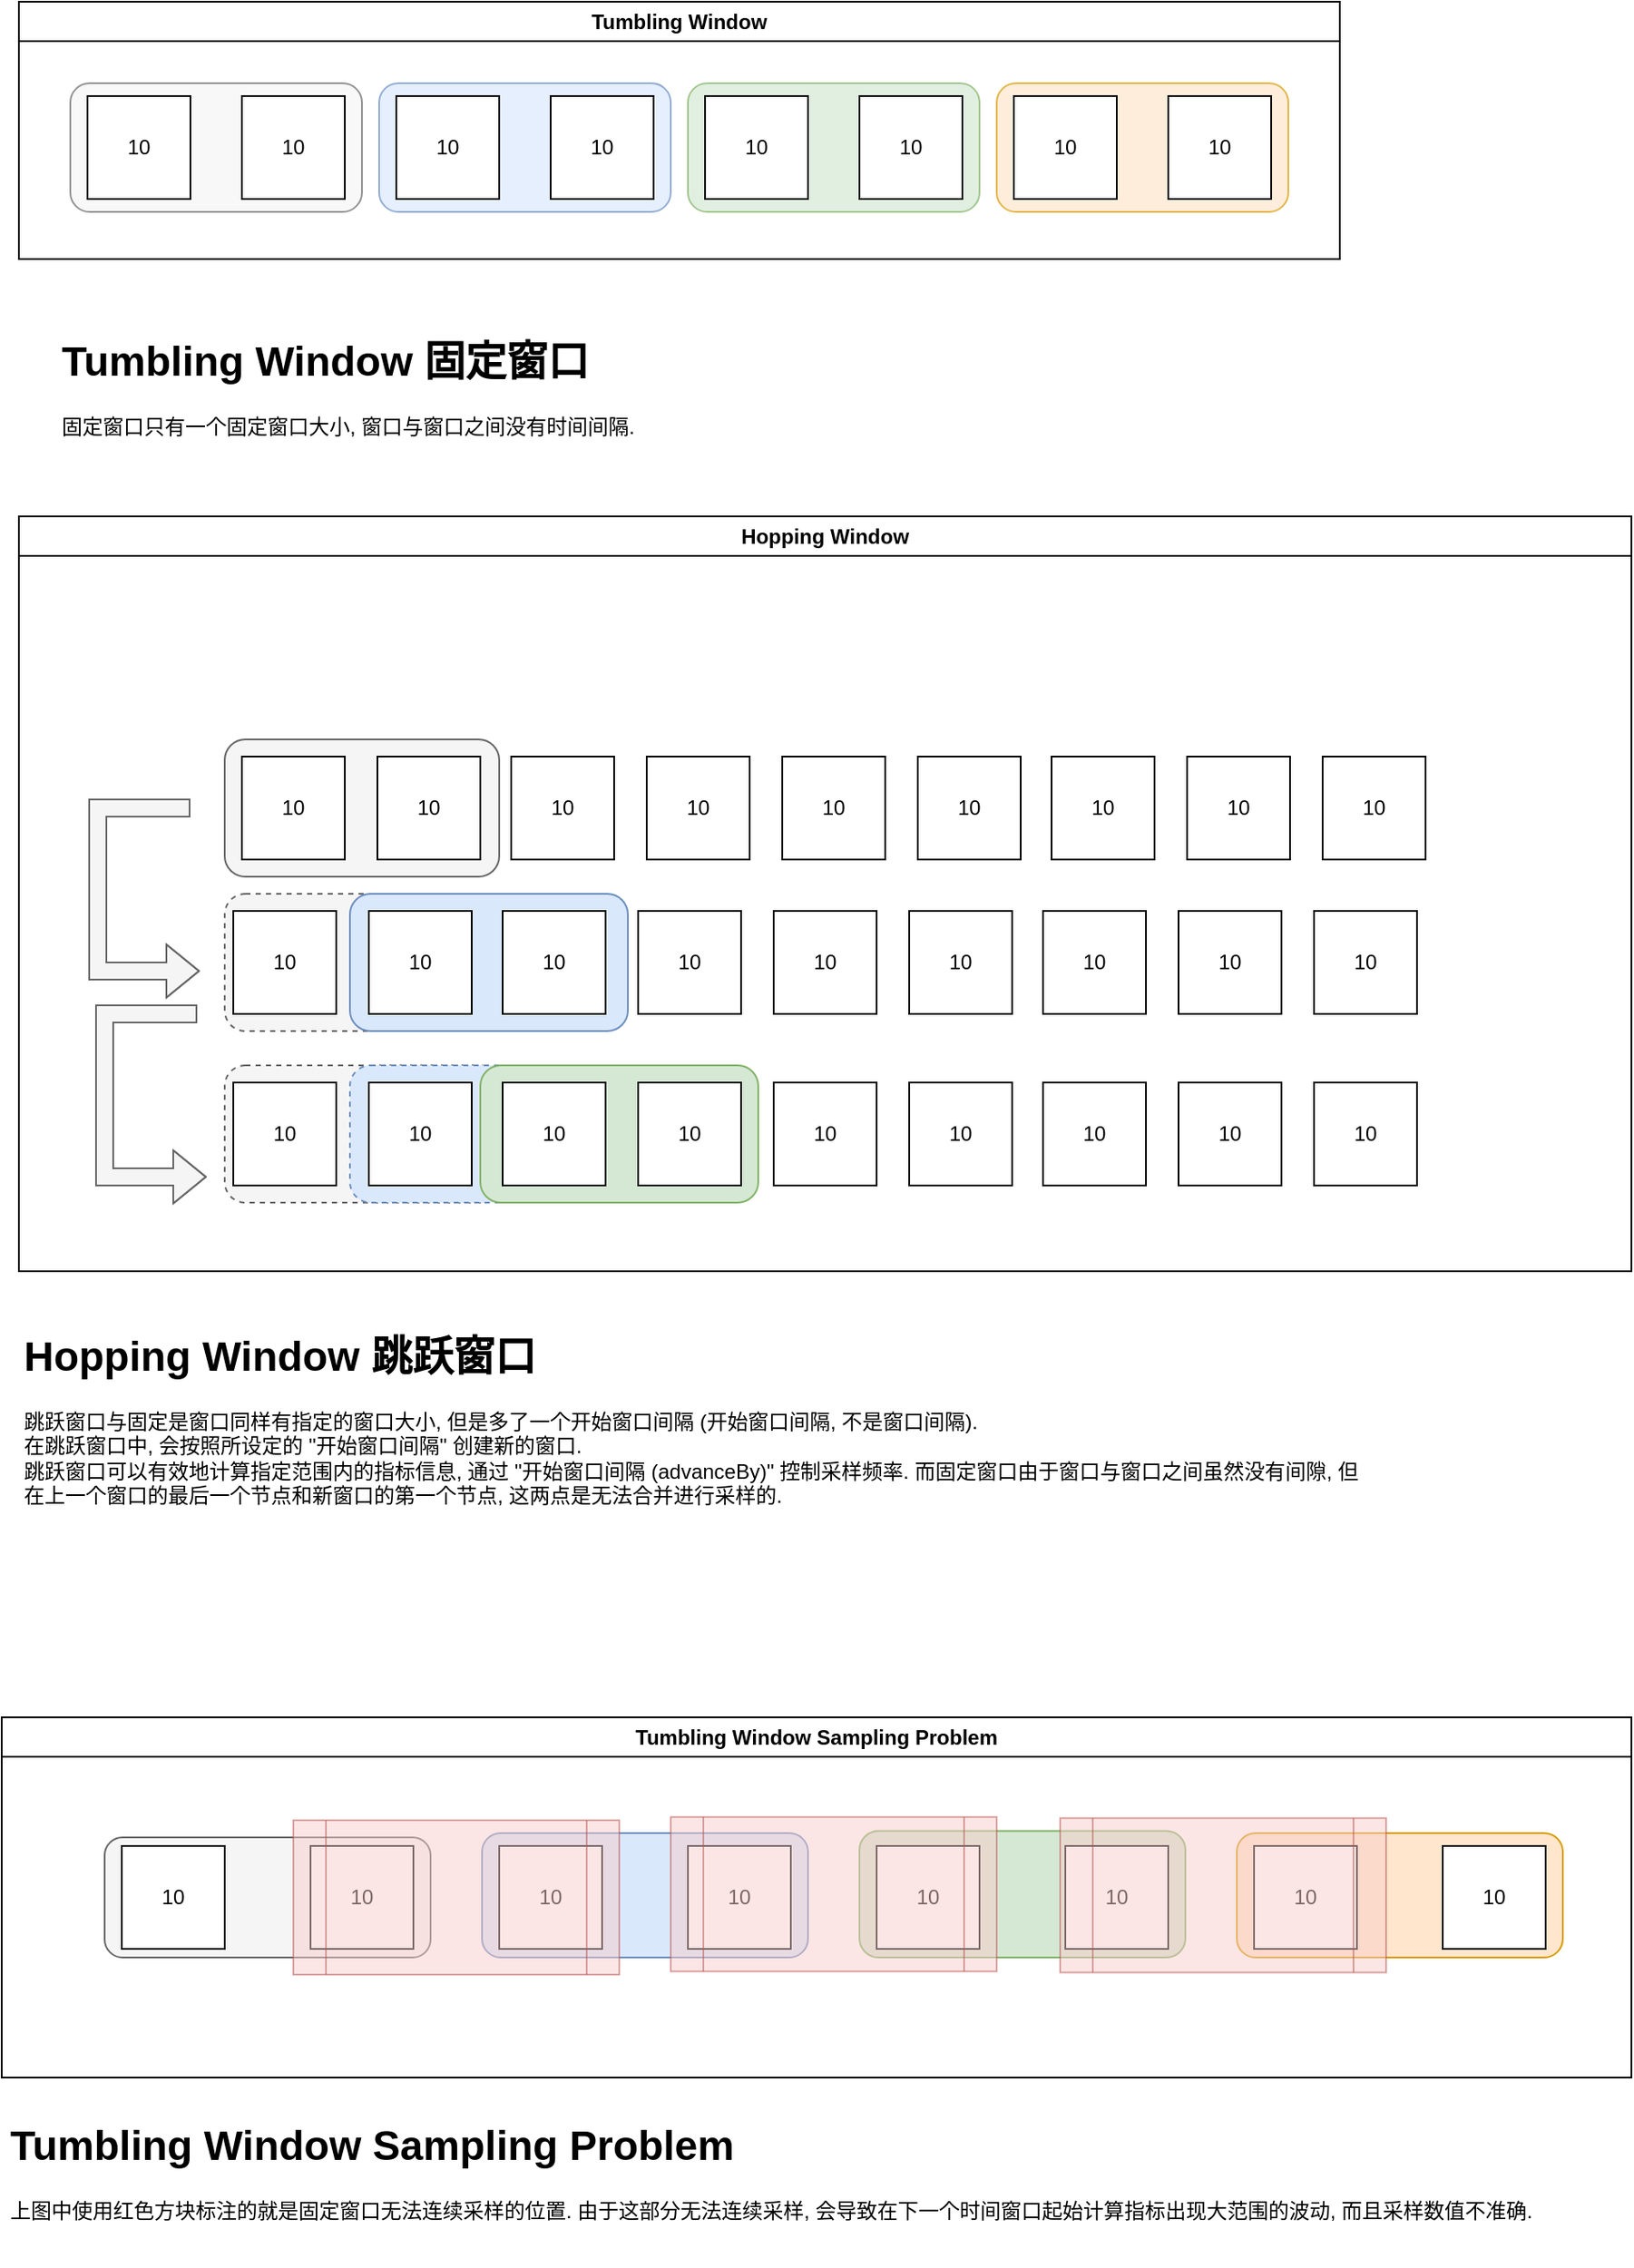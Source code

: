 <mxfile version="21.6.6" type="github">
  <diagram name="第 1 页" id="tOxqbouWK12hllR66_O8">
    <mxGraphModel dx="1908" dy="1088" grid="1" gridSize="10" guides="1" tooltips="1" connect="1" arrows="1" fold="1" page="1" pageScale="1" pageWidth="827" pageHeight="1169" math="0" shadow="0">
      <root>
        <mxCell id="0" />
        <mxCell id="1" parent="0" />
        <mxCell id="YFSWn0u4x4KBoAhABjn5-1" value="Tumbling Window" style="swimlane;whiteSpace=wrap;html=1;" parent="1" vertex="1">
          <mxGeometry x="20" y="80" width="770" height="150" as="geometry" />
        </mxCell>
        <mxCell id="YFSWn0u4x4KBoAhABjn5-2" value="" style="rounded=1;whiteSpace=wrap;html=1;opacity=70;fillColor=#f5f5f5;fontColor=#333333;strokeColor=#666666;" parent="YFSWn0u4x4KBoAhABjn5-1" vertex="1">
          <mxGeometry x="30" y="47.5" width="170" height="75" as="geometry" />
        </mxCell>
        <mxCell id="YFSWn0u4x4KBoAhABjn5-3" value="" style="rounded=1;whiteSpace=wrap;html=1;opacity=70;fillColor=#dae8fc;strokeColor=#6c8ebf;" parent="YFSWn0u4x4KBoAhABjn5-1" vertex="1">
          <mxGeometry x="210" y="47.5" width="170" height="75" as="geometry" />
        </mxCell>
        <mxCell id="YFSWn0u4x4KBoAhABjn5-4" value="" style="rounded=1;whiteSpace=wrap;html=1;opacity=70;fillColor=#d5e8d4;strokeColor=#82b366;" parent="YFSWn0u4x4KBoAhABjn5-1" vertex="1">
          <mxGeometry x="390" y="47.5" width="170" height="75" as="geometry" />
        </mxCell>
        <mxCell id="YFSWn0u4x4KBoAhABjn5-5" value="" style="rounded=1;whiteSpace=wrap;html=1;opacity=70;fillColor=#ffe6cc;strokeColor=#d79b00;" parent="YFSWn0u4x4KBoAhABjn5-1" vertex="1">
          <mxGeometry x="570" y="47.5" width="170" height="75" as="geometry" />
        </mxCell>
        <mxCell id="YFSWn0u4x4KBoAhABjn5-6" value="10" style="whiteSpace=wrap;html=1;aspect=fixed;" parent="YFSWn0u4x4KBoAhABjn5-1" vertex="1">
          <mxGeometry x="40" y="55" width="60" height="60" as="geometry" />
        </mxCell>
        <mxCell id="YFSWn0u4x4KBoAhABjn5-7" value="10" style="whiteSpace=wrap;html=1;aspect=fixed;" parent="YFSWn0u4x4KBoAhABjn5-1" vertex="1">
          <mxGeometry x="670" y="55" width="60" height="60" as="geometry" />
        </mxCell>
        <mxCell id="YFSWn0u4x4KBoAhABjn5-8" value="10" style="whiteSpace=wrap;html=1;aspect=fixed;" parent="YFSWn0u4x4KBoAhABjn5-1" vertex="1">
          <mxGeometry x="130" y="55" width="60" height="60" as="geometry" />
        </mxCell>
        <mxCell id="YFSWn0u4x4KBoAhABjn5-9" value="10" style="whiteSpace=wrap;html=1;aspect=fixed;" parent="YFSWn0u4x4KBoAhABjn5-1" vertex="1">
          <mxGeometry x="220" y="55" width="60" height="60" as="geometry" />
        </mxCell>
        <mxCell id="YFSWn0u4x4KBoAhABjn5-10" value="10" style="whiteSpace=wrap;html=1;aspect=fixed;" parent="YFSWn0u4x4KBoAhABjn5-1" vertex="1">
          <mxGeometry x="310" y="55" width="60" height="60" as="geometry" />
        </mxCell>
        <mxCell id="YFSWn0u4x4KBoAhABjn5-11" value="10" style="whiteSpace=wrap;html=1;aspect=fixed;" parent="YFSWn0u4x4KBoAhABjn5-1" vertex="1">
          <mxGeometry x="400" y="55" width="60" height="60" as="geometry" />
        </mxCell>
        <mxCell id="YFSWn0u4x4KBoAhABjn5-12" value="10" style="whiteSpace=wrap;html=1;aspect=fixed;" parent="YFSWn0u4x4KBoAhABjn5-1" vertex="1">
          <mxGeometry x="490" y="55" width="60" height="60" as="geometry" />
        </mxCell>
        <mxCell id="YFSWn0u4x4KBoAhABjn5-13" value="10" style="whiteSpace=wrap;html=1;aspect=fixed;" parent="YFSWn0u4x4KBoAhABjn5-1" vertex="1">
          <mxGeometry x="580" y="55" width="60" height="60" as="geometry" />
        </mxCell>
        <mxCell id="YFSWn0u4x4KBoAhABjn5-14" value="&lt;h1&gt;Tumbling Window 固定窗口&lt;/h1&gt;&lt;div&gt;固定窗口只有一个固定窗口大小, 窗口与窗口之间没有时间间隔.&lt;/div&gt;" style="text;html=1;strokeColor=none;fillColor=none;spacing=5;spacingTop=-20;whiteSpace=wrap;overflow=hidden;rounded=0;" parent="1" vertex="1">
          <mxGeometry x="40" y="270" width="390" height="90" as="geometry" />
        </mxCell>
        <mxCell id="YFSWn0u4x4KBoAhABjn5-15" value="Hopping Window" style="swimlane;whiteSpace=wrap;html=1;" parent="1" vertex="1">
          <mxGeometry x="20" y="380" width="940" height="440" as="geometry" />
        </mxCell>
        <mxCell id="vwplo-XpRdF5euia5wfQ-60" value="" style="rounded=1;whiteSpace=wrap;html=1;fillColor=#f5f5f5;fontColor=#333333;strokeColor=#666666;dashed=1;" vertex="1" parent="YFSWn0u4x4KBoAhABjn5-15">
          <mxGeometry x="120" y="320" width="160" height="80" as="geometry" />
        </mxCell>
        <mxCell id="vwplo-XpRdF5euia5wfQ-15" value="" style="rounded=1;whiteSpace=wrap;html=1;fillColor=#dae8fc;strokeColor=#6c8ebf;dashed=1;" vertex="1" parent="YFSWn0u4x4KBoAhABjn5-15">
          <mxGeometry x="193" y="320" width="162" height="80" as="geometry" />
        </mxCell>
        <mxCell id="vwplo-XpRdF5euia5wfQ-58" value="" style="rounded=1;whiteSpace=wrap;html=1;fillColor=#d5e8d4;strokeColor=#82b366;" vertex="1" parent="YFSWn0u4x4KBoAhABjn5-15">
          <mxGeometry x="269" y="320" width="162" height="80" as="geometry" />
        </mxCell>
        <mxCell id="vwplo-XpRdF5euia5wfQ-57" value="" style="rounded=1;whiteSpace=wrap;html=1;fillColor=#f5f5f5;fontColor=#333333;strokeColor=#666666;dashed=1;" vertex="1" parent="YFSWn0u4x4KBoAhABjn5-15">
          <mxGeometry x="120" y="220" width="160" height="80" as="geometry" />
        </mxCell>
        <mxCell id="vwplo-XpRdF5euia5wfQ-14" style="edgeStyle=orthogonalEdgeStyle;rounded=0;orthogonalLoop=1;jettySize=auto;html=1;shape=flexArrow;fillColor=#f5f5f5;strokeColor=#666666;" edge="1" parent="YFSWn0u4x4KBoAhABjn5-15">
          <mxGeometry relative="1" as="geometry">
            <mxPoint x="100" y="170" as="sourcePoint" />
            <mxPoint x="105.5" y="265" as="targetPoint" />
            <Array as="points">
              <mxPoint x="96" y="170" />
              <mxPoint x="46" y="170" />
              <mxPoint x="46" y="265" />
            </Array>
          </mxGeometry>
        </mxCell>
        <mxCell id="YFSWn0u4x4KBoAhABjn5-16" value="" style="rounded=1;whiteSpace=wrap;html=1;fillColor=#f5f5f5;fontColor=#333333;strokeColor=#666666;" parent="YFSWn0u4x4KBoAhABjn5-15" vertex="1">
          <mxGeometry x="120" y="130" width="160" height="80" as="geometry" />
        </mxCell>
        <mxCell id="YFSWn0u4x4KBoAhABjn5-20" value="10" style="whiteSpace=wrap;html=1;aspect=fixed;" parent="YFSWn0u4x4KBoAhABjn5-15" vertex="1">
          <mxGeometry x="130" y="140" width="60" height="60" as="geometry" />
        </mxCell>
        <mxCell id="YFSWn0u4x4KBoAhABjn5-21" value="10" style="whiteSpace=wrap;html=1;aspect=fixed;" parent="YFSWn0u4x4KBoAhABjn5-15" vertex="1">
          <mxGeometry x="209" y="140" width="60" height="60" as="geometry" />
        </mxCell>
        <mxCell id="YFSWn0u4x4KBoAhABjn5-22" value="10" style="whiteSpace=wrap;html=1;aspect=fixed;" parent="YFSWn0u4x4KBoAhABjn5-15" vertex="1">
          <mxGeometry x="287" y="140" width="60" height="60" as="geometry" />
        </mxCell>
        <mxCell id="YFSWn0u4x4KBoAhABjn5-23" value="10" style="whiteSpace=wrap;html=1;aspect=fixed;" parent="YFSWn0u4x4KBoAhABjn5-15" vertex="1">
          <mxGeometry x="366" y="140" width="60" height="60" as="geometry" />
        </mxCell>
        <mxCell id="YFSWn0u4x4KBoAhABjn5-24" value="10" style="whiteSpace=wrap;html=1;aspect=fixed;" parent="YFSWn0u4x4KBoAhABjn5-15" vertex="1">
          <mxGeometry x="445" y="140" width="60" height="60" as="geometry" />
        </mxCell>
        <mxCell id="YFSWn0u4x4KBoAhABjn5-25" value="10" style="whiteSpace=wrap;html=1;aspect=fixed;" parent="YFSWn0u4x4KBoAhABjn5-15" vertex="1">
          <mxGeometry x="524" y="140" width="60" height="60" as="geometry" />
        </mxCell>
        <mxCell id="YFSWn0u4x4KBoAhABjn5-26" value="10" style="whiteSpace=wrap;html=1;aspect=fixed;" parent="YFSWn0u4x4KBoAhABjn5-15" vertex="1">
          <mxGeometry x="602" y="140" width="60" height="60" as="geometry" />
        </mxCell>
        <mxCell id="YFSWn0u4x4KBoAhABjn5-27" value="10" style="whiteSpace=wrap;html=1;aspect=fixed;" parent="YFSWn0u4x4KBoAhABjn5-15" vertex="1">
          <mxGeometry x="681" y="140" width="60" height="60" as="geometry" />
        </mxCell>
        <mxCell id="YFSWn0u4x4KBoAhABjn5-28" value="10" style="whiteSpace=wrap;html=1;aspect=fixed;" parent="YFSWn0u4x4KBoAhABjn5-15" vertex="1">
          <mxGeometry x="760" y="140" width="60" height="60" as="geometry" />
        </mxCell>
        <mxCell id="vwplo-XpRdF5euia5wfQ-2" value="" style="rounded=1;whiteSpace=wrap;html=1;fillColor=#dae8fc;strokeColor=#6c8ebf;" vertex="1" parent="YFSWn0u4x4KBoAhABjn5-15">
          <mxGeometry x="193" y="220" width="162" height="80" as="geometry" />
        </mxCell>
        <mxCell id="vwplo-XpRdF5euia5wfQ-5" value="10" style="whiteSpace=wrap;html=1;aspect=fixed;" vertex="1" parent="YFSWn0u4x4KBoAhABjn5-15">
          <mxGeometry x="125" y="230" width="60" height="60" as="geometry" />
        </mxCell>
        <mxCell id="vwplo-XpRdF5euia5wfQ-6" value="10" style="whiteSpace=wrap;html=1;aspect=fixed;" vertex="1" parent="YFSWn0u4x4KBoAhABjn5-15">
          <mxGeometry x="204" y="230" width="60" height="60" as="geometry" />
        </mxCell>
        <mxCell id="vwplo-XpRdF5euia5wfQ-7" value="10" style="whiteSpace=wrap;html=1;aspect=fixed;" vertex="1" parent="YFSWn0u4x4KBoAhABjn5-15">
          <mxGeometry x="282" y="230" width="60" height="60" as="geometry" />
        </mxCell>
        <mxCell id="vwplo-XpRdF5euia5wfQ-8" value="10" style="whiteSpace=wrap;html=1;aspect=fixed;" vertex="1" parent="YFSWn0u4x4KBoAhABjn5-15">
          <mxGeometry x="361" y="230" width="60" height="60" as="geometry" />
        </mxCell>
        <mxCell id="vwplo-XpRdF5euia5wfQ-9" value="10" style="whiteSpace=wrap;html=1;aspect=fixed;" vertex="1" parent="YFSWn0u4x4KBoAhABjn5-15">
          <mxGeometry x="440" y="230" width="60" height="60" as="geometry" />
        </mxCell>
        <mxCell id="vwplo-XpRdF5euia5wfQ-10" value="10" style="whiteSpace=wrap;html=1;aspect=fixed;" vertex="1" parent="YFSWn0u4x4KBoAhABjn5-15">
          <mxGeometry x="519" y="230" width="60" height="60" as="geometry" />
        </mxCell>
        <mxCell id="vwplo-XpRdF5euia5wfQ-11" value="10" style="whiteSpace=wrap;html=1;aspect=fixed;" vertex="1" parent="YFSWn0u4x4KBoAhABjn5-15">
          <mxGeometry x="597" y="230" width="60" height="60" as="geometry" />
        </mxCell>
        <mxCell id="vwplo-XpRdF5euia5wfQ-12" value="10" style="whiteSpace=wrap;html=1;aspect=fixed;" vertex="1" parent="YFSWn0u4x4KBoAhABjn5-15">
          <mxGeometry x="676" y="230" width="60" height="60" as="geometry" />
        </mxCell>
        <mxCell id="vwplo-XpRdF5euia5wfQ-13" value="10" style="whiteSpace=wrap;html=1;aspect=fixed;" vertex="1" parent="YFSWn0u4x4KBoAhABjn5-15">
          <mxGeometry x="755" y="230" width="60" height="60" as="geometry" />
        </mxCell>
        <mxCell id="vwplo-XpRdF5euia5wfQ-16" value="10" style="whiteSpace=wrap;html=1;aspect=fixed;" vertex="1" parent="YFSWn0u4x4KBoAhABjn5-15">
          <mxGeometry x="125" y="330" width="60" height="60" as="geometry" />
        </mxCell>
        <mxCell id="vwplo-XpRdF5euia5wfQ-17" value="10" style="whiteSpace=wrap;html=1;aspect=fixed;" vertex="1" parent="YFSWn0u4x4KBoAhABjn5-15">
          <mxGeometry x="204" y="330" width="60" height="60" as="geometry" />
        </mxCell>
        <mxCell id="vwplo-XpRdF5euia5wfQ-18" value="10" style="whiteSpace=wrap;html=1;aspect=fixed;" vertex="1" parent="YFSWn0u4x4KBoAhABjn5-15">
          <mxGeometry x="282" y="330" width="60" height="60" as="geometry" />
        </mxCell>
        <mxCell id="vwplo-XpRdF5euia5wfQ-19" value="10" style="whiteSpace=wrap;html=1;aspect=fixed;" vertex="1" parent="YFSWn0u4x4KBoAhABjn5-15">
          <mxGeometry x="361" y="330" width="60" height="60" as="geometry" />
        </mxCell>
        <mxCell id="vwplo-XpRdF5euia5wfQ-20" value="10" style="whiteSpace=wrap;html=1;aspect=fixed;" vertex="1" parent="YFSWn0u4x4KBoAhABjn5-15">
          <mxGeometry x="440" y="330" width="60" height="60" as="geometry" />
        </mxCell>
        <mxCell id="vwplo-XpRdF5euia5wfQ-21" value="10" style="whiteSpace=wrap;html=1;aspect=fixed;" vertex="1" parent="YFSWn0u4x4KBoAhABjn5-15">
          <mxGeometry x="519" y="330" width="60" height="60" as="geometry" />
        </mxCell>
        <mxCell id="vwplo-XpRdF5euia5wfQ-22" value="10" style="whiteSpace=wrap;html=1;aspect=fixed;" vertex="1" parent="YFSWn0u4x4KBoAhABjn5-15">
          <mxGeometry x="597" y="330" width="60" height="60" as="geometry" />
        </mxCell>
        <mxCell id="vwplo-XpRdF5euia5wfQ-23" value="10" style="whiteSpace=wrap;html=1;aspect=fixed;" vertex="1" parent="YFSWn0u4x4KBoAhABjn5-15">
          <mxGeometry x="676" y="330" width="60" height="60" as="geometry" />
        </mxCell>
        <mxCell id="vwplo-XpRdF5euia5wfQ-24" value="10" style="whiteSpace=wrap;html=1;aspect=fixed;" vertex="1" parent="YFSWn0u4x4KBoAhABjn5-15">
          <mxGeometry x="755" y="330" width="60" height="60" as="geometry" />
        </mxCell>
        <mxCell id="vwplo-XpRdF5euia5wfQ-59" style="edgeStyle=orthogonalEdgeStyle;rounded=0;orthogonalLoop=1;jettySize=auto;html=1;shape=flexArrow;fillColor=#f5f5f5;strokeColor=#666666;" edge="1" parent="YFSWn0u4x4KBoAhABjn5-15">
          <mxGeometry relative="1" as="geometry">
            <mxPoint x="104" y="290" as="sourcePoint" />
            <mxPoint x="109.5" y="385" as="targetPoint" />
            <Array as="points">
              <mxPoint x="100" y="290" />
              <mxPoint x="50" y="290" />
              <mxPoint x="50" y="385" />
            </Array>
          </mxGeometry>
        </mxCell>
        <mxCell id="YFSWn0u4x4KBoAhABjn5-29" value="&lt;h1&gt;Hopping Window 跳跃窗口&lt;/h1&gt;&lt;div&gt;跳跃窗口与固定是窗口同样有指定的窗口大小, 但是多了一个开始窗口间隔 (开始窗口间隔, 不是窗口间隔).&lt;/div&gt;&lt;div&gt;在跳跃窗口中, 会按照所设定的 &quot;开始窗口间隔&quot; 创建新的窗口.&amp;nbsp;&lt;/div&gt;&lt;div&gt;跳跃窗口可以有效地计算指定范围内的指标信息, 通过 &quot;开始窗口间隔 (advanceBy)&quot; 控制采样频率. 而固定窗口由于窗口与窗口之间虽然没有间隙, 但在上一个窗口的最后一个节点和新窗口的第一个节点, 这两点是无法合并进行采样的.&lt;/div&gt;" style="text;html=1;strokeColor=none;fillColor=none;spacing=5;spacingTop=-20;whiteSpace=wrap;overflow=hidden;rounded=0;" parent="1" vertex="1">
          <mxGeometry x="18" y="850" width="790" height="120" as="geometry" />
        </mxCell>
        <mxCell id="YFSWn0u4x4KBoAhABjn5-30" value="Tumbling Window Sampling Problem" style="swimlane;whiteSpace=wrap;html=1;" parent="1" vertex="1">
          <mxGeometry x="10" y="1080" width="950" height="210" as="geometry" />
        </mxCell>
        <mxCell id="YFSWn0u4x4KBoAhABjn5-31" value="" style="rounded=1;whiteSpace=wrap;html=1;fillColor=#f5f5f5;fontColor=#333333;strokeColor=#666666;" parent="YFSWn0u4x4KBoAhABjn5-30" vertex="1">
          <mxGeometry x="60" y="70" width="190" height="70" as="geometry" />
        </mxCell>
        <mxCell id="YFSWn0u4x4KBoAhABjn5-32" value="" style="rounded=1;whiteSpace=wrap;html=1;fillColor=#dae8fc;strokeColor=#6c8ebf;" parent="YFSWn0u4x4KBoAhABjn5-30" vertex="1">
          <mxGeometry x="280" y="67.5" width="190" height="72.5" as="geometry" />
        </mxCell>
        <mxCell id="YFSWn0u4x4KBoAhABjn5-33" value="" style="rounded=1;whiteSpace=wrap;html=1;fillColor=#d5e8d4;strokeColor=#82b366;" parent="YFSWn0u4x4KBoAhABjn5-30" vertex="1">
          <mxGeometry x="500" y="66.25" width="190" height="73.75" as="geometry" />
        </mxCell>
        <mxCell id="YFSWn0u4x4KBoAhABjn5-34" value="" style="rounded=1;whiteSpace=wrap;html=1;fillColor=#ffe6cc;strokeColor=#d79b00;" parent="YFSWn0u4x4KBoAhABjn5-30" vertex="1">
          <mxGeometry x="720" y="67.5" width="190" height="72.5" as="geometry" />
        </mxCell>
        <mxCell id="YFSWn0u4x4KBoAhABjn5-35" value="10" style="whiteSpace=wrap;html=1;aspect=fixed;" parent="YFSWn0u4x4KBoAhABjn5-30" vertex="1">
          <mxGeometry x="70" y="75" width="60" height="60" as="geometry" />
        </mxCell>
        <mxCell id="YFSWn0u4x4KBoAhABjn5-36" value="10" style="whiteSpace=wrap;html=1;aspect=fixed;" parent="YFSWn0u4x4KBoAhABjn5-30" vertex="1">
          <mxGeometry x="840" y="75" width="60" height="60" as="geometry" />
        </mxCell>
        <mxCell id="YFSWn0u4x4KBoAhABjn5-37" value="10" style="whiteSpace=wrap;html=1;aspect=fixed;" parent="YFSWn0u4x4KBoAhABjn5-30" vertex="1">
          <mxGeometry x="180" y="75" width="60" height="60" as="geometry" />
        </mxCell>
        <mxCell id="YFSWn0u4x4KBoAhABjn5-38" value="10" style="whiteSpace=wrap;html=1;aspect=fixed;" parent="YFSWn0u4x4KBoAhABjn5-30" vertex="1">
          <mxGeometry x="290" y="75" width="60" height="60" as="geometry" />
        </mxCell>
        <mxCell id="YFSWn0u4x4KBoAhABjn5-39" value="10" style="whiteSpace=wrap;html=1;aspect=fixed;" parent="YFSWn0u4x4KBoAhABjn5-30" vertex="1">
          <mxGeometry x="400" y="75" width="60" height="60" as="geometry" />
        </mxCell>
        <mxCell id="YFSWn0u4x4KBoAhABjn5-40" value="10" style="whiteSpace=wrap;html=1;aspect=fixed;" parent="YFSWn0u4x4KBoAhABjn5-30" vertex="1">
          <mxGeometry x="510" y="75" width="60" height="60" as="geometry" />
        </mxCell>
        <mxCell id="YFSWn0u4x4KBoAhABjn5-41" value="10" style="whiteSpace=wrap;html=1;aspect=fixed;" parent="YFSWn0u4x4KBoAhABjn5-30" vertex="1">
          <mxGeometry x="620" y="75" width="60" height="60" as="geometry" />
        </mxCell>
        <mxCell id="YFSWn0u4x4KBoAhABjn5-42" value="10" style="whiteSpace=wrap;html=1;aspect=fixed;" parent="YFSWn0u4x4KBoAhABjn5-30" vertex="1">
          <mxGeometry x="730" y="75" width="60" height="60" as="geometry" />
        </mxCell>
        <mxCell id="YFSWn0u4x4KBoAhABjn5-43" value="" style="shape=process;whiteSpace=wrap;html=1;backgroundOutline=1;fillColor=#f8cecc;strokeColor=#b85450;opacity=50;" parent="YFSWn0u4x4KBoAhABjn5-30" vertex="1">
          <mxGeometry x="170" y="60" width="190" height="90" as="geometry" />
        </mxCell>
        <mxCell id="YFSWn0u4x4KBoAhABjn5-44" value="" style="shape=process;whiteSpace=wrap;html=1;backgroundOutline=1;fillColor=#f8cecc;strokeColor=#b85450;opacity=50;" parent="YFSWn0u4x4KBoAhABjn5-30" vertex="1">
          <mxGeometry x="390" y="58.13" width="190" height="90" as="geometry" />
        </mxCell>
        <mxCell id="YFSWn0u4x4KBoAhABjn5-45" value="" style="shape=process;whiteSpace=wrap;html=1;backgroundOutline=1;fillColor=#f8cecc;strokeColor=#b85450;opacity=50;" parent="YFSWn0u4x4KBoAhABjn5-30" vertex="1">
          <mxGeometry x="617" y="58.75" width="190" height="90" as="geometry" />
        </mxCell>
        <mxCell id="YFSWn0u4x4KBoAhABjn5-46" value="&lt;h1&gt;Tumbling Window Sampling Problem&lt;br&gt;&lt;/h1&gt;&lt;div&gt;上图中使用红色方块标注的就是固定窗口无法连续采样的位置. 由于这部分无法连续采样, 会导致在下一个时间窗口起始计算指标出现大范围的波动, 而且采样数值不准确.&lt;/div&gt;" style="text;html=1;strokeColor=none;fillColor=none;spacing=5;spacingTop=-20;whiteSpace=wrap;overflow=hidden;rounded=0;" parent="1" vertex="1">
          <mxGeometry x="10" y="1310" width="940" height="90" as="geometry" />
        </mxCell>
      </root>
    </mxGraphModel>
  </diagram>
</mxfile>
